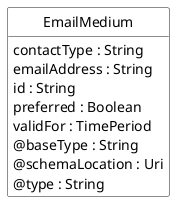 @startuml
hide circle
hide methods
hide stereotype
show <<Enumeration>> stereotype
skinparam class {
   BackgroundColor<<Enumeration>> #E6F5F7
   BackgroundColor<<Ref>> #FFFFE0
   BackgroundColor<<Pivot>> #FFFFFFF
   BackgroundColor<<SimpleType>> #E2F0DA
   BackgroundColor #FCF2E3
}

class EmailMedium <<Pivot>> {
    contactType : String
    emailAddress : String
    id : String
    preferred : Boolean
    validFor : TimePeriod
    @baseType : String
    @schemaLocation : Uri
    @type : String
}


@enduml